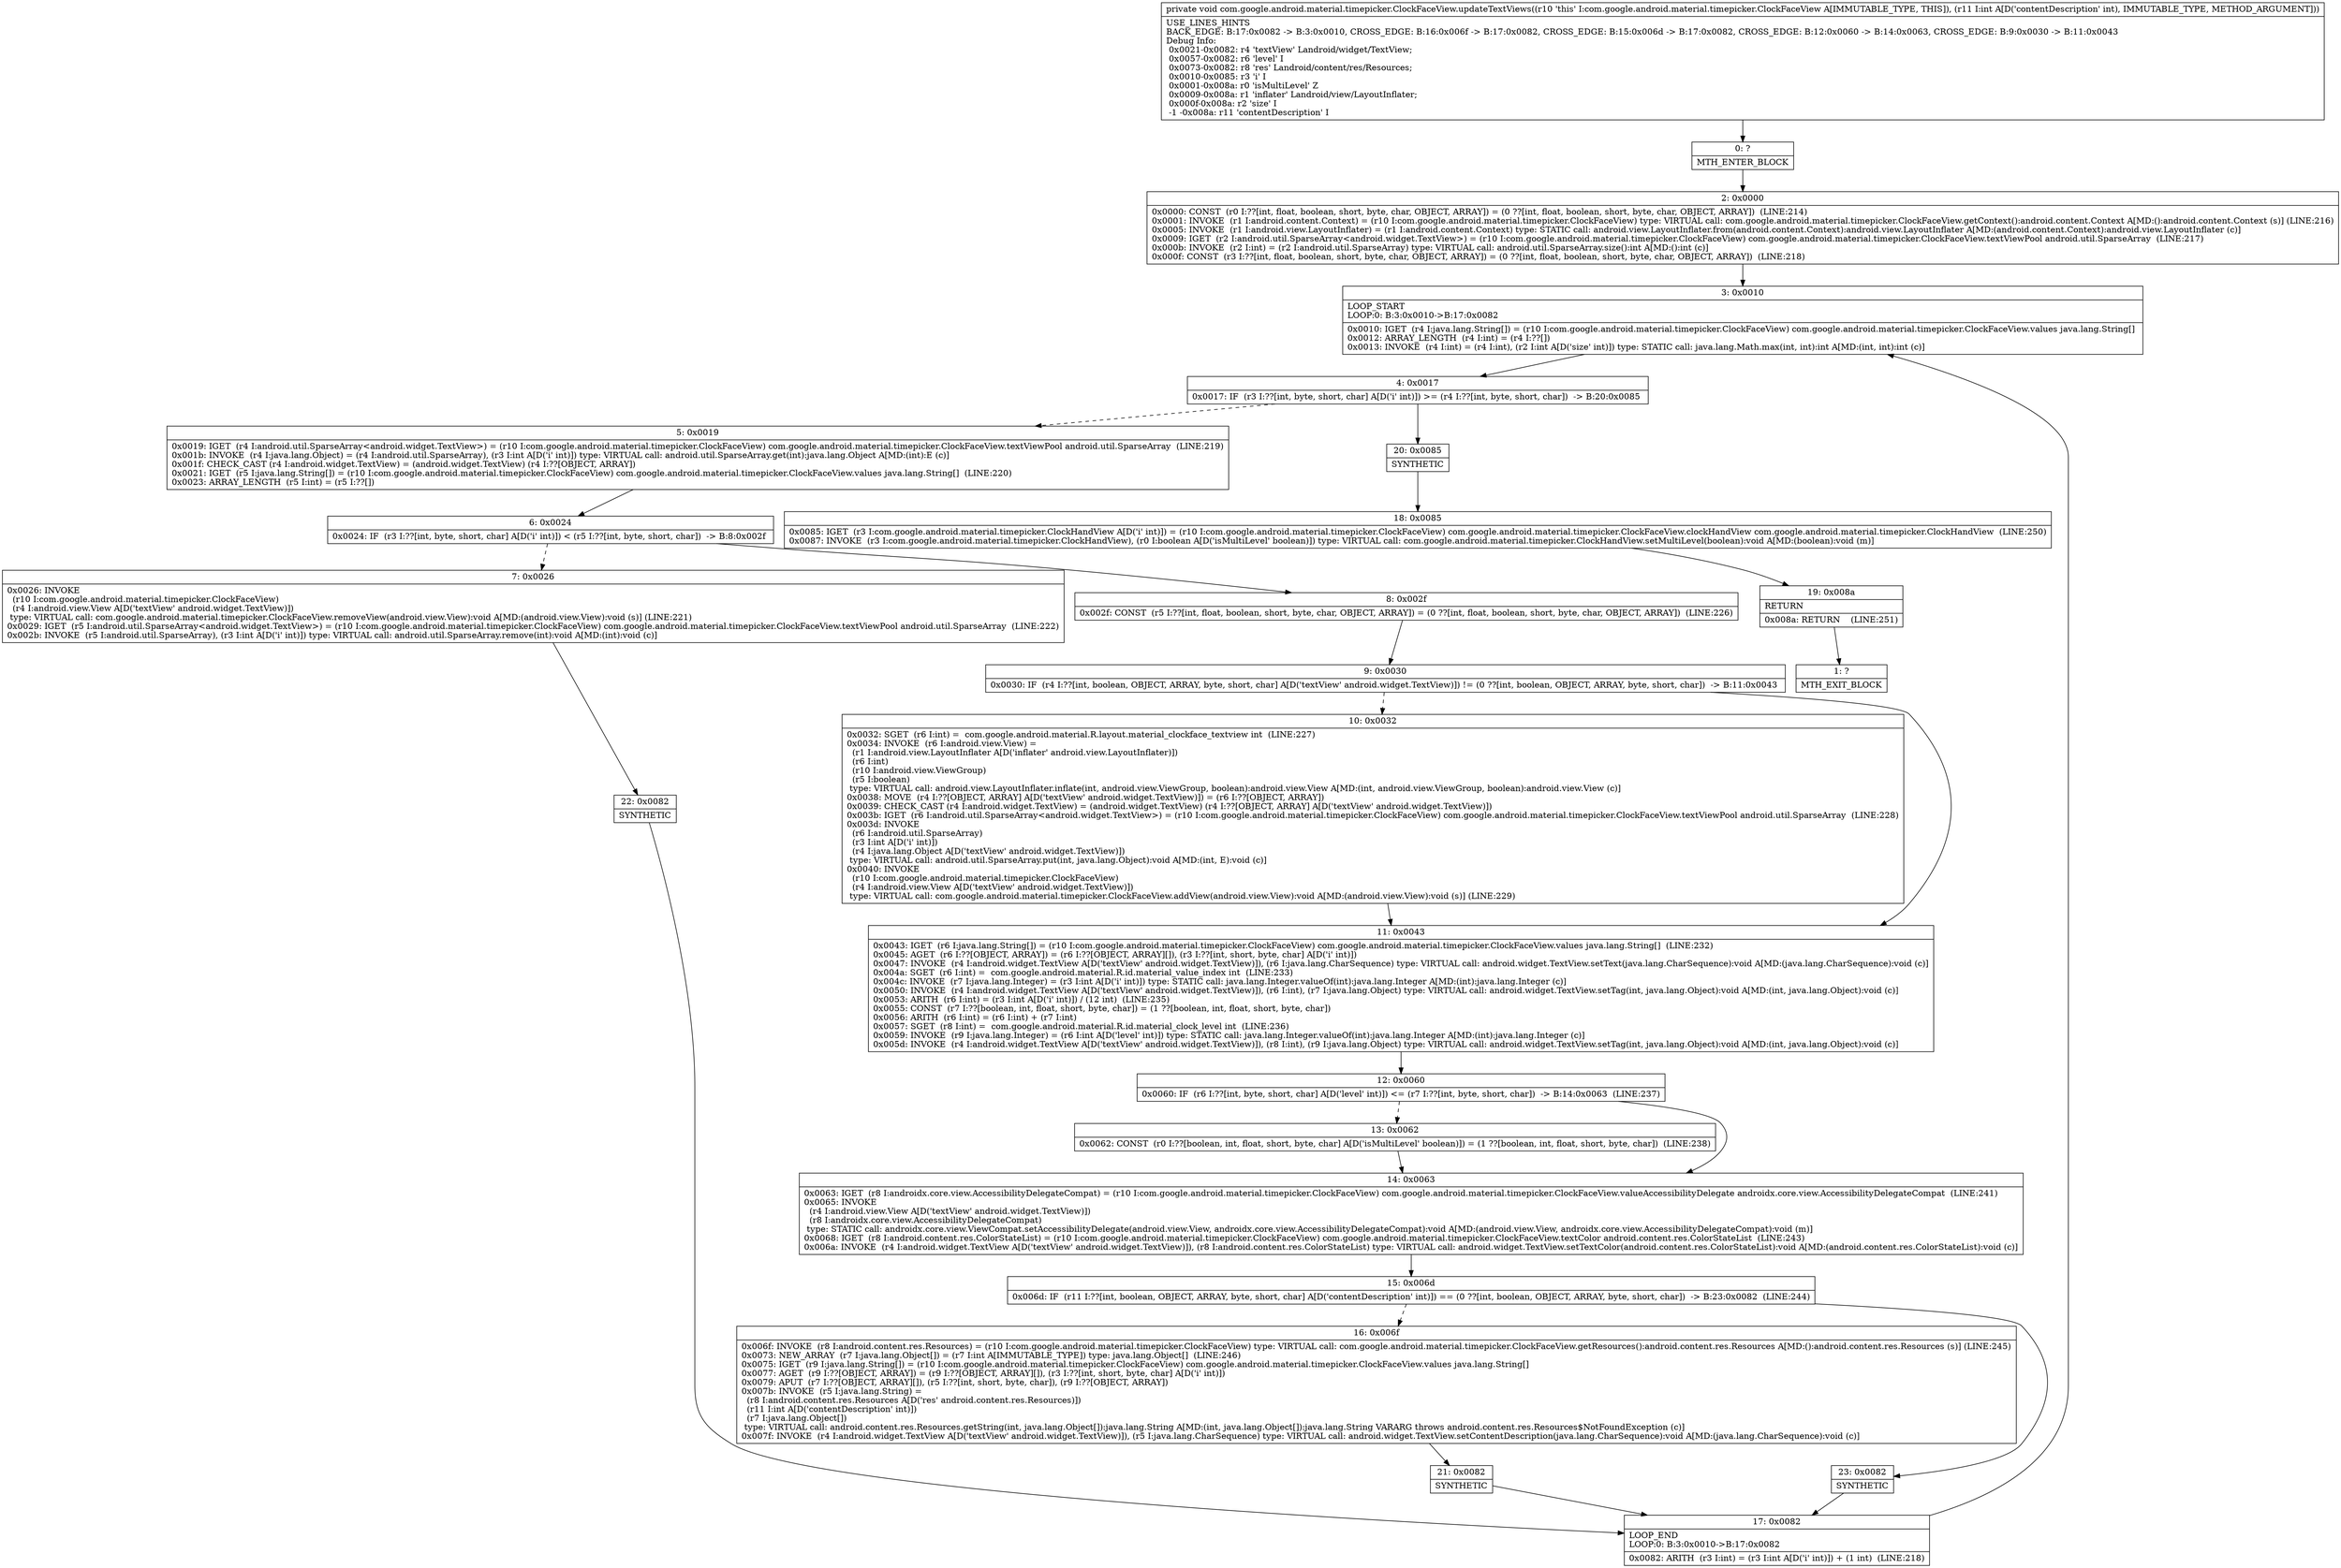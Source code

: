 digraph "CFG forcom.google.android.material.timepicker.ClockFaceView.updateTextViews(I)V" {
Node_0 [shape=record,label="{0\:\ ?|MTH_ENTER_BLOCK\l}"];
Node_2 [shape=record,label="{2\:\ 0x0000|0x0000: CONST  (r0 I:??[int, float, boolean, short, byte, char, OBJECT, ARRAY]) = (0 ??[int, float, boolean, short, byte, char, OBJECT, ARRAY])  (LINE:214)\l0x0001: INVOKE  (r1 I:android.content.Context) = (r10 I:com.google.android.material.timepicker.ClockFaceView) type: VIRTUAL call: com.google.android.material.timepicker.ClockFaceView.getContext():android.content.Context A[MD:():android.content.Context (s)] (LINE:216)\l0x0005: INVOKE  (r1 I:android.view.LayoutInflater) = (r1 I:android.content.Context) type: STATIC call: android.view.LayoutInflater.from(android.content.Context):android.view.LayoutInflater A[MD:(android.content.Context):android.view.LayoutInflater (c)]\l0x0009: IGET  (r2 I:android.util.SparseArray\<android.widget.TextView\>) = (r10 I:com.google.android.material.timepicker.ClockFaceView) com.google.android.material.timepicker.ClockFaceView.textViewPool android.util.SparseArray  (LINE:217)\l0x000b: INVOKE  (r2 I:int) = (r2 I:android.util.SparseArray) type: VIRTUAL call: android.util.SparseArray.size():int A[MD:():int (c)]\l0x000f: CONST  (r3 I:??[int, float, boolean, short, byte, char, OBJECT, ARRAY]) = (0 ??[int, float, boolean, short, byte, char, OBJECT, ARRAY])  (LINE:218)\l}"];
Node_3 [shape=record,label="{3\:\ 0x0010|LOOP_START\lLOOP:0: B:3:0x0010\-\>B:17:0x0082\l|0x0010: IGET  (r4 I:java.lang.String[]) = (r10 I:com.google.android.material.timepicker.ClockFaceView) com.google.android.material.timepicker.ClockFaceView.values java.lang.String[] \l0x0012: ARRAY_LENGTH  (r4 I:int) = (r4 I:??[]) \l0x0013: INVOKE  (r4 I:int) = (r4 I:int), (r2 I:int A[D('size' int)]) type: STATIC call: java.lang.Math.max(int, int):int A[MD:(int, int):int (c)]\l}"];
Node_4 [shape=record,label="{4\:\ 0x0017|0x0017: IF  (r3 I:??[int, byte, short, char] A[D('i' int)]) \>= (r4 I:??[int, byte, short, char])  \-\> B:20:0x0085 \l}"];
Node_5 [shape=record,label="{5\:\ 0x0019|0x0019: IGET  (r4 I:android.util.SparseArray\<android.widget.TextView\>) = (r10 I:com.google.android.material.timepicker.ClockFaceView) com.google.android.material.timepicker.ClockFaceView.textViewPool android.util.SparseArray  (LINE:219)\l0x001b: INVOKE  (r4 I:java.lang.Object) = (r4 I:android.util.SparseArray), (r3 I:int A[D('i' int)]) type: VIRTUAL call: android.util.SparseArray.get(int):java.lang.Object A[MD:(int):E (c)]\l0x001f: CHECK_CAST (r4 I:android.widget.TextView) = (android.widget.TextView) (r4 I:??[OBJECT, ARRAY]) \l0x0021: IGET  (r5 I:java.lang.String[]) = (r10 I:com.google.android.material.timepicker.ClockFaceView) com.google.android.material.timepicker.ClockFaceView.values java.lang.String[]  (LINE:220)\l0x0023: ARRAY_LENGTH  (r5 I:int) = (r5 I:??[]) \l}"];
Node_6 [shape=record,label="{6\:\ 0x0024|0x0024: IF  (r3 I:??[int, byte, short, char] A[D('i' int)]) \< (r5 I:??[int, byte, short, char])  \-\> B:8:0x002f \l}"];
Node_7 [shape=record,label="{7\:\ 0x0026|0x0026: INVOKE  \l  (r10 I:com.google.android.material.timepicker.ClockFaceView)\l  (r4 I:android.view.View A[D('textView' android.widget.TextView)])\l type: VIRTUAL call: com.google.android.material.timepicker.ClockFaceView.removeView(android.view.View):void A[MD:(android.view.View):void (s)] (LINE:221)\l0x0029: IGET  (r5 I:android.util.SparseArray\<android.widget.TextView\>) = (r10 I:com.google.android.material.timepicker.ClockFaceView) com.google.android.material.timepicker.ClockFaceView.textViewPool android.util.SparseArray  (LINE:222)\l0x002b: INVOKE  (r5 I:android.util.SparseArray), (r3 I:int A[D('i' int)]) type: VIRTUAL call: android.util.SparseArray.remove(int):void A[MD:(int):void (c)]\l}"];
Node_22 [shape=record,label="{22\:\ 0x0082|SYNTHETIC\l}"];
Node_17 [shape=record,label="{17\:\ 0x0082|LOOP_END\lLOOP:0: B:3:0x0010\-\>B:17:0x0082\l|0x0082: ARITH  (r3 I:int) = (r3 I:int A[D('i' int)]) + (1 int)  (LINE:218)\l}"];
Node_8 [shape=record,label="{8\:\ 0x002f|0x002f: CONST  (r5 I:??[int, float, boolean, short, byte, char, OBJECT, ARRAY]) = (0 ??[int, float, boolean, short, byte, char, OBJECT, ARRAY])  (LINE:226)\l}"];
Node_9 [shape=record,label="{9\:\ 0x0030|0x0030: IF  (r4 I:??[int, boolean, OBJECT, ARRAY, byte, short, char] A[D('textView' android.widget.TextView)]) != (0 ??[int, boolean, OBJECT, ARRAY, byte, short, char])  \-\> B:11:0x0043 \l}"];
Node_10 [shape=record,label="{10\:\ 0x0032|0x0032: SGET  (r6 I:int) =  com.google.android.material.R.layout.material_clockface_textview int  (LINE:227)\l0x0034: INVOKE  (r6 I:android.view.View) = \l  (r1 I:android.view.LayoutInflater A[D('inflater' android.view.LayoutInflater)])\l  (r6 I:int)\l  (r10 I:android.view.ViewGroup)\l  (r5 I:boolean)\l type: VIRTUAL call: android.view.LayoutInflater.inflate(int, android.view.ViewGroup, boolean):android.view.View A[MD:(int, android.view.ViewGroup, boolean):android.view.View (c)]\l0x0038: MOVE  (r4 I:??[OBJECT, ARRAY] A[D('textView' android.widget.TextView)]) = (r6 I:??[OBJECT, ARRAY]) \l0x0039: CHECK_CAST (r4 I:android.widget.TextView) = (android.widget.TextView) (r4 I:??[OBJECT, ARRAY] A[D('textView' android.widget.TextView)]) \l0x003b: IGET  (r6 I:android.util.SparseArray\<android.widget.TextView\>) = (r10 I:com.google.android.material.timepicker.ClockFaceView) com.google.android.material.timepicker.ClockFaceView.textViewPool android.util.SparseArray  (LINE:228)\l0x003d: INVOKE  \l  (r6 I:android.util.SparseArray)\l  (r3 I:int A[D('i' int)])\l  (r4 I:java.lang.Object A[D('textView' android.widget.TextView)])\l type: VIRTUAL call: android.util.SparseArray.put(int, java.lang.Object):void A[MD:(int, E):void (c)]\l0x0040: INVOKE  \l  (r10 I:com.google.android.material.timepicker.ClockFaceView)\l  (r4 I:android.view.View A[D('textView' android.widget.TextView)])\l type: VIRTUAL call: com.google.android.material.timepicker.ClockFaceView.addView(android.view.View):void A[MD:(android.view.View):void (s)] (LINE:229)\l}"];
Node_11 [shape=record,label="{11\:\ 0x0043|0x0043: IGET  (r6 I:java.lang.String[]) = (r10 I:com.google.android.material.timepicker.ClockFaceView) com.google.android.material.timepicker.ClockFaceView.values java.lang.String[]  (LINE:232)\l0x0045: AGET  (r6 I:??[OBJECT, ARRAY]) = (r6 I:??[OBJECT, ARRAY][]), (r3 I:??[int, short, byte, char] A[D('i' int)]) \l0x0047: INVOKE  (r4 I:android.widget.TextView A[D('textView' android.widget.TextView)]), (r6 I:java.lang.CharSequence) type: VIRTUAL call: android.widget.TextView.setText(java.lang.CharSequence):void A[MD:(java.lang.CharSequence):void (c)]\l0x004a: SGET  (r6 I:int) =  com.google.android.material.R.id.material_value_index int  (LINE:233)\l0x004c: INVOKE  (r7 I:java.lang.Integer) = (r3 I:int A[D('i' int)]) type: STATIC call: java.lang.Integer.valueOf(int):java.lang.Integer A[MD:(int):java.lang.Integer (c)]\l0x0050: INVOKE  (r4 I:android.widget.TextView A[D('textView' android.widget.TextView)]), (r6 I:int), (r7 I:java.lang.Object) type: VIRTUAL call: android.widget.TextView.setTag(int, java.lang.Object):void A[MD:(int, java.lang.Object):void (c)]\l0x0053: ARITH  (r6 I:int) = (r3 I:int A[D('i' int)]) \/ (12 int)  (LINE:235)\l0x0055: CONST  (r7 I:??[boolean, int, float, short, byte, char]) = (1 ??[boolean, int, float, short, byte, char]) \l0x0056: ARITH  (r6 I:int) = (r6 I:int) + (r7 I:int) \l0x0057: SGET  (r8 I:int) =  com.google.android.material.R.id.material_clock_level int  (LINE:236)\l0x0059: INVOKE  (r9 I:java.lang.Integer) = (r6 I:int A[D('level' int)]) type: STATIC call: java.lang.Integer.valueOf(int):java.lang.Integer A[MD:(int):java.lang.Integer (c)]\l0x005d: INVOKE  (r4 I:android.widget.TextView A[D('textView' android.widget.TextView)]), (r8 I:int), (r9 I:java.lang.Object) type: VIRTUAL call: android.widget.TextView.setTag(int, java.lang.Object):void A[MD:(int, java.lang.Object):void (c)]\l}"];
Node_12 [shape=record,label="{12\:\ 0x0060|0x0060: IF  (r6 I:??[int, byte, short, char] A[D('level' int)]) \<= (r7 I:??[int, byte, short, char])  \-\> B:14:0x0063  (LINE:237)\l}"];
Node_13 [shape=record,label="{13\:\ 0x0062|0x0062: CONST  (r0 I:??[boolean, int, float, short, byte, char] A[D('isMultiLevel' boolean)]) = (1 ??[boolean, int, float, short, byte, char])  (LINE:238)\l}"];
Node_14 [shape=record,label="{14\:\ 0x0063|0x0063: IGET  (r8 I:androidx.core.view.AccessibilityDelegateCompat) = (r10 I:com.google.android.material.timepicker.ClockFaceView) com.google.android.material.timepicker.ClockFaceView.valueAccessibilityDelegate androidx.core.view.AccessibilityDelegateCompat  (LINE:241)\l0x0065: INVOKE  \l  (r4 I:android.view.View A[D('textView' android.widget.TextView)])\l  (r8 I:androidx.core.view.AccessibilityDelegateCompat)\l type: STATIC call: androidx.core.view.ViewCompat.setAccessibilityDelegate(android.view.View, androidx.core.view.AccessibilityDelegateCompat):void A[MD:(android.view.View, androidx.core.view.AccessibilityDelegateCompat):void (m)]\l0x0068: IGET  (r8 I:android.content.res.ColorStateList) = (r10 I:com.google.android.material.timepicker.ClockFaceView) com.google.android.material.timepicker.ClockFaceView.textColor android.content.res.ColorStateList  (LINE:243)\l0x006a: INVOKE  (r4 I:android.widget.TextView A[D('textView' android.widget.TextView)]), (r8 I:android.content.res.ColorStateList) type: VIRTUAL call: android.widget.TextView.setTextColor(android.content.res.ColorStateList):void A[MD:(android.content.res.ColorStateList):void (c)]\l}"];
Node_15 [shape=record,label="{15\:\ 0x006d|0x006d: IF  (r11 I:??[int, boolean, OBJECT, ARRAY, byte, short, char] A[D('contentDescription' int)]) == (0 ??[int, boolean, OBJECT, ARRAY, byte, short, char])  \-\> B:23:0x0082  (LINE:244)\l}"];
Node_16 [shape=record,label="{16\:\ 0x006f|0x006f: INVOKE  (r8 I:android.content.res.Resources) = (r10 I:com.google.android.material.timepicker.ClockFaceView) type: VIRTUAL call: com.google.android.material.timepicker.ClockFaceView.getResources():android.content.res.Resources A[MD:():android.content.res.Resources (s)] (LINE:245)\l0x0073: NEW_ARRAY  (r7 I:java.lang.Object[]) = (r7 I:int A[IMMUTABLE_TYPE]) type: java.lang.Object[]  (LINE:246)\l0x0075: IGET  (r9 I:java.lang.String[]) = (r10 I:com.google.android.material.timepicker.ClockFaceView) com.google.android.material.timepicker.ClockFaceView.values java.lang.String[] \l0x0077: AGET  (r9 I:??[OBJECT, ARRAY]) = (r9 I:??[OBJECT, ARRAY][]), (r3 I:??[int, short, byte, char] A[D('i' int)]) \l0x0079: APUT  (r7 I:??[OBJECT, ARRAY][]), (r5 I:??[int, short, byte, char]), (r9 I:??[OBJECT, ARRAY]) \l0x007b: INVOKE  (r5 I:java.lang.String) = \l  (r8 I:android.content.res.Resources A[D('res' android.content.res.Resources)])\l  (r11 I:int A[D('contentDescription' int)])\l  (r7 I:java.lang.Object[])\l type: VIRTUAL call: android.content.res.Resources.getString(int, java.lang.Object[]):java.lang.String A[MD:(int, java.lang.Object[]):java.lang.String VARARG throws android.content.res.Resources$NotFoundException (c)]\l0x007f: INVOKE  (r4 I:android.widget.TextView A[D('textView' android.widget.TextView)]), (r5 I:java.lang.CharSequence) type: VIRTUAL call: android.widget.TextView.setContentDescription(java.lang.CharSequence):void A[MD:(java.lang.CharSequence):void (c)]\l}"];
Node_21 [shape=record,label="{21\:\ 0x0082|SYNTHETIC\l}"];
Node_23 [shape=record,label="{23\:\ 0x0082|SYNTHETIC\l}"];
Node_20 [shape=record,label="{20\:\ 0x0085|SYNTHETIC\l}"];
Node_18 [shape=record,label="{18\:\ 0x0085|0x0085: IGET  (r3 I:com.google.android.material.timepicker.ClockHandView A[D('i' int)]) = (r10 I:com.google.android.material.timepicker.ClockFaceView) com.google.android.material.timepicker.ClockFaceView.clockHandView com.google.android.material.timepicker.ClockHandView  (LINE:250)\l0x0087: INVOKE  (r3 I:com.google.android.material.timepicker.ClockHandView), (r0 I:boolean A[D('isMultiLevel' boolean)]) type: VIRTUAL call: com.google.android.material.timepicker.ClockHandView.setMultiLevel(boolean):void A[MD:(boolean):void (m)]\l}"];
Node_19 [shape=record,label="{19\:\ 0x008a|RETURN\l|0x008a: RETURN    (LINE:251)\l}"];
Node_1 [shape=record,label="{1\:\ ?|MTH_EXIT_BLOCK\l}"];
MethodNode[shape=record,label="{private void com.google.android.material.timepicker.ClockFaceView.updateTextViews((r10 'this' I:com.google.android.material.timepicker.ClockFaceView A[IMMUTABLE_TYPE, THIS]), (r11 I:int A[D('contentDescription' int), IMMUTABLE_TYPE, METHOD_ARGUMENT]))  | USE_LINES_HINTS\lBACK_EDGE: B:17:0x0082 \-\> B:3:0x0010, CROSS_EDGE: B:16:0x006f \-\> B:17:0x0082, CROSS_EDGE: B:15:0x006d \-\> B:17:0x0082, CROSS_EDGE: B:12:0x0060 \-\> B:14:0x0063, CROSS_EDGE: B:9:0x0030 \-\> B:11:0x0043\lDebug Info:\l  0x0021\-0x0082: r4 'textView' Landroid\/widget\/TextView;\l  0x0057\-0x0082: r6 'level' I\l  0x0073\-0x0082: r8 'res' Landroid\/content\/res\/Resources;\l  0x0010\-0x0085: r3 'i' I\l  0x0001\-0x008a: r0 'isMultiLevel' Z\l  0x0009\-0x008a: r1 'inflater' Landroid\/view\/LayoutInflater;\l  0x000f\-0x008a: r2 'size' I\l  \-1 \-0x008a: r11 'contentDescription' I\l}"];
MethodNode -> Node_0;Node_0 -> Node_2;
Node_2 -> Node_3;
Node_3 -> Node_4;
Node_4 -> Node_5[style=dashed];
Node_4 -> Node_20;
Node_5 -> Node_6;
Node_6 -> Node_7[style=dashed];
Node_6 -> Node_8;
Node_7 -> Node_22;
Node_22 -> Node_17;
Node_17 -> Node_3;
Node_8 -> Node_9;
Node_9 -> Node_10[style=dashed];
Node_9 -> Node_11;
Node_10 -> Node_11;
Node_11 -> Node_12;
Node_12 -> Node_13[style=dashed];
Node_12 -> Node_14;
Node_13 -> Node_14;
Node_14 -> Node_15;
Node_15 -> Node_16[style=dashed];
Node_15 -> Node_23;
Node_16 -> Node_21;
Node_21 -> Node_17;
Node_23 -> Node_17;
Node_20 -> Node_18;
Node_18 -> Node_19;
Node_19 -> Node_1;
}

